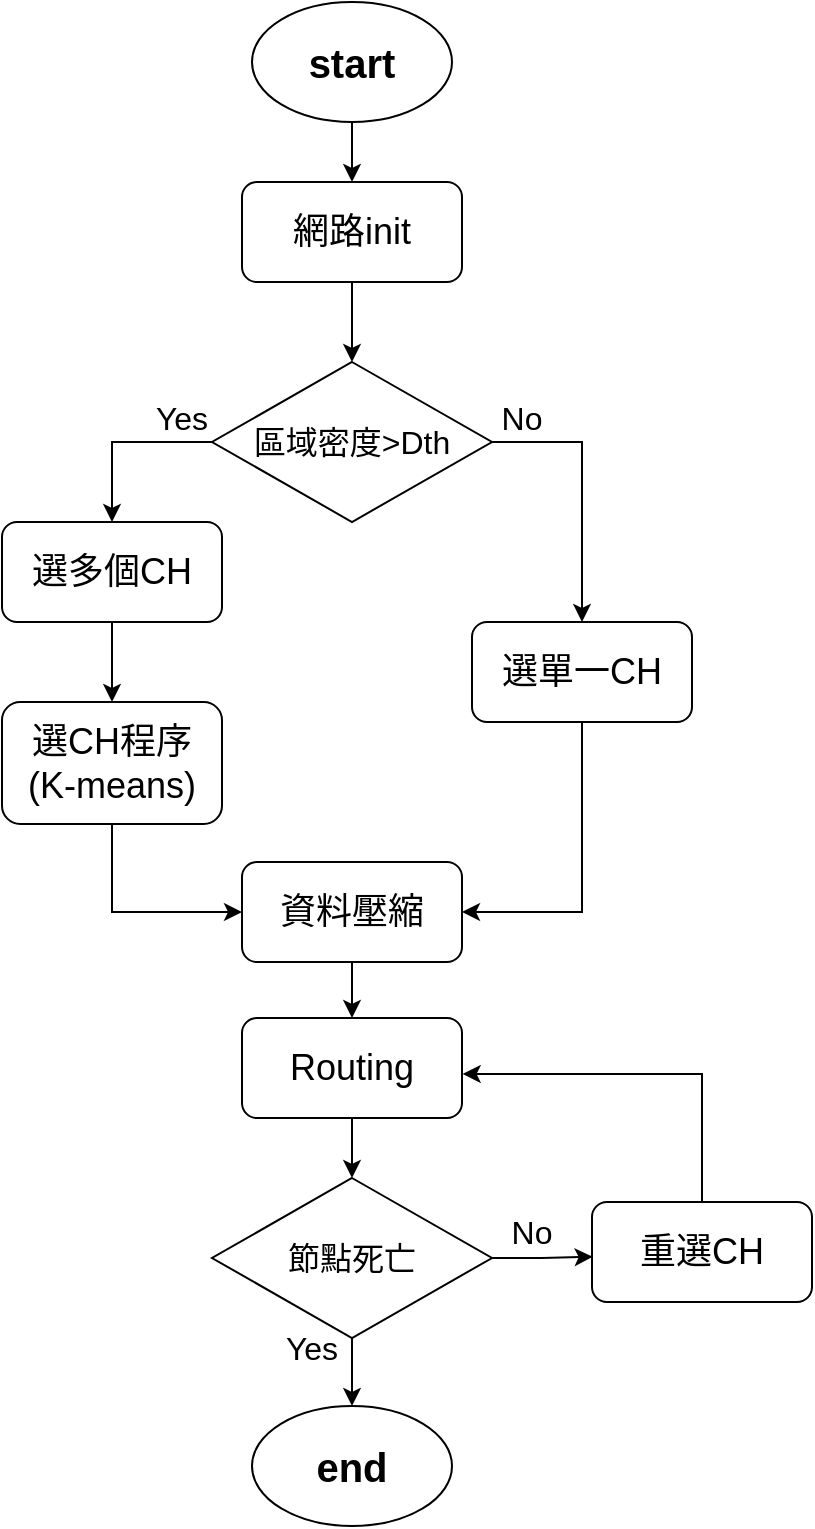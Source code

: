 <mxfile version="24.2.0" type="device">
  <diagram name="第 1 页" id="KvUgNX5CR6hdLUqHSTG-">
    <mxGraphModel dx="683" dy="355" grid="1" gridSize="10" guides="1" tooltips="1" connect="1" arrows="1" fold="1" page="1" pageScale="1" pageWidth="1169" pageHeight="827" math="0" shadow="0">
      <root>
        <mxCell id="0" />
        <mxCell id="1" parent="0" />
        <mxCell id="aKY2_UttIOgnXmsmqeeC-8" value="" style="edgeStyle=orthogonalEdgeStyle;rounded=0;orthogonalLoop=1;jettySize=auto;html=1;" parent="1" source="aKY2_UttIOgnXmsmqeeC-1" target="aKY2_UttIOgnXmsmqeeC-3" edge="1">
          <mxGeometry relative="1" as="geometry" />
        </mxCell>
        <mxCell id="aKY2_UttIOgnXmsmqeeC-1" value="start" style="ellipse;whiteSpace=wrap;html=1;fontSize=20;fontStyle=1" parent="1" vertex="1">
          <mxGeometry x="190" y="50" width="100" height="60" as="geometry" />
        </mxCell>
        <mxCell id="aKY2_UttIOgnXmsmqeeC-2" value="end" style="ellipse;whiteSpace=wrap;html=1;fontSize=20;fontStyle=1" parent="1" vertex="1">
          <mxGeometry x="190" y="752" width="100" height="60" as="geometry" />
        </mxCell>
        <mxCell id="aKY2_UttIOgnXmsmqeeC-7" value="" style="edgeStyle=orthogonalEdgeStyle;rounded=0;orthogonalLoop=1;jettySize=auto;html=1;" parent="1" source="aKY2_UttIOgnXmsmqeeC-3" target="aKY2_UttIOgnXmsmqeeC-5" edge="1">
          <mxGeometry relative="1" as="geometry" />
        </mxCell>
        <mxCell id="aKY2_UttIOgnXmsmqeeC-3" value="網路init" style="rounded=1;whiteSpace=wrap;html=1;fontSize=18;" parent="1" vertex="1">
          <mxGeometry x="185" y="140" width="110" height="50" as="geometry" />
        </mxCell>
        <mxCell id="aKY2_UttIOgnXmsmqeeC-4" value="選單一CH" style="rounded=1;whiteSpace=wrap;html=1;fontSize=18;" parent="1" vertex="1">
          <mxGeometry x="300" y="360" width="110" height="50" as="geometry" />
        </mxCell>
        <mxCell id="aKY2_UttIOgnXmsmqeeC-5" value="區域密度&amp;gt;Dth" style="rhombus;whiteSpace=wrap;html=1;fontSize=16;" parent="1" vertex="1">
          <mxGeometry x="170" y="230" width="140" height="80" as="geometry" />
        </mxCell>
        <mxCell id="7AeE8OtAzSq4yhBMUZy_-3" value="" style="edgeStyle=orthogonalEdgeStyle;rounded=0;orthogonalLoop=1;jettySize=auto;html=1;" edge="1" parent="1" source="aKY2_UttIOgnXmsmqeeC-9" target="7AeE8OtAzSq4yhBMUZy_-2">
          <mxGeometry relative="1" as="geometry" />
        </mxCell>
        <mxCell id="aKY2_UttIOgnXmsmqeeC-9" value="選多個CH" style="rounded=1;whiteSpace=wrap;html=1;fontSize=18;" parent="1" vertex="1">
          <mxGeometry x="65" y="310" width="110" height="50" as="geometry" />
        </mxCell>
        <mxCell id="aKY2_UttIOgnXmsmqeeC-10" value="" style="endArrow=classic;html=1;rounded=0;entryX=0.5;entryY=0;entryDx=0;entryDy=0;exitX=0;exitY=0.5;exitDx=0;exitDy=0;" parent="1" source="aKY2_UttIOgnXmsmqeeC-5" target="aKY2_UttIOgnXmsmqeeC-9" edge="1">
          <mxGeometry width="50" height="50" relative="1" as="geometry">
            <mxPoint x="670" y="420" as="sourcePoint" />
            <mxPoint x="720" y="370" as="targetPoint" />
            <Array as="points">
              <mxPoint x="120" y="270" />
            </Array>
          </mxGeometry>
        </mxCell>
        <mxCell id="7AeE8OtAzSq4yhBMUZy_-7" value="" style="edgeStyle=orthogonalEdgeStyle;rounded=0;orthogonalLoop=1;jettySize=auto;html=1;" edge="1" parent="1" source="aKY2_UttIOgnXmsmqeeC-11" target="7AeE8OtAzSq4yhBMUZy_-5">
          <mxGeometry relative="1" as="geometry" />
        </mxCell>
        <mxCell id="aKY2_UttIOgnXmsmqeeC-11" value="資料壓縮" style="rounded=1;whiteSpace=wrap;html=1;fontSize=18;" parent="1" vertex="1">
          <mxGeometry x="185" y="480" width="110" height="50" as="geometry" />
        </mxCell>
        <mxCell id="aKY2_UttIOgnXmsmqeeC-15" value="" style="edgeStyle=orthogonalEdgeStyle;rounded=0;orthogonalLoop=1;jettySize=auto;html=1;" parent="1" source="aKY2_UttIOgnXmsmqeeC-13" target="aKY2_UttIOgnXmsmqeeC-2" edge="1">
          <mxGeometry relative="1" as="geometry" />
        </mxCell>
        <mxCell id="aKY2_UttIOgnXmsmqeeC-17" value="" style="edgeStyle=orthogonalEdgeStyle;rounded=0;orthogonalLoop=1;jettySize=auto;html=1;entryX=0.003;entryY=0.547;entryDx=0;entryDy=0;entryPerimeter=0;" parent="1" source="aKY2_UttIOgnXmsmqeeC-13" target="7AeE8OtAzSq4yhBMUZy_-1" edge="1">
          <mxGeometry relative="1" as="geometry">
            <mxPoint x="360" y="612" as="targetPoint" />
          </mxGeometry>
        </mxCell>
        <mxCell id="aKY2_UttIOgnXmsmqeeC-13" value="節點死亡" style="rhombus;whiteSpace=wrap;html=1;fontSize=16;" parent="1" vertex="1">
          <mxGeometry x="170" y="638" width="140" height="80" as="geometry" />
        </mxCell>
        <mxCell id="aKY2_UttIOgnXmsmqeeC-18" value="No" style="text;html=1;align=center;verticalAlign=middle;whiteSpace=wrap;rounded=0;fontSize=16;" parent="1" vertex="1">
          <mxGeometry x="300" y="650" width="60" height="30" as="geometry" />
        </mxCell>
        <mxCell id="aKY2_UttIOgnXmsmqeeC-19" value="Yes" style="text;html=1;align=center;verticalAlign=middle;whiteSpace=wrap;rounded=0;fontSize=16;" parent="1" vertex="1">
          <mxGeometry x="190" y="708" width="60" height="30" as="geometry" />
        </mxCell>
        <mxCell id="aKY2_UttIOgnXmsmqeeC-20" value="Yes" style="text;html=1;align=center;verticalAlign=middle;whiteSpace=wrap;rounded=0;fontSize=16;" parent="1" vertex="1">
          <mxGeometry x="125" y="243" width="60" height="30" as="geometry" />
        </mxCell>
        <mxCell id="aKY2_UttIOgnXmsmqeeC-21" value="No" style="text;html=1;align=center;verticalAlign=middle;whiteSpace=wrap;rounded=0;fontSize=16;" parent="1" vertex="1">
          <mxGeometry x="295" y="243" width="60" height="30" as="geometry" />
        </mxCell>
        <mxCell id="aKY2_UttIOgnXmsmqeeC-40" value="" style="endArrow=classic;html=1;rounded=0;exitX=1;exitY=0.5;exitDx=0;exitDy=0;entryX=0.5;entryY=0;entryDx=0;entryDy=0;" parent="1" source="aKY2_UttIOgnXmsmqeeC-5" target="aKY2_UttIOgnXmsmqeeC-4" edge="1">
          <mxGeometry width="50" height="50" relative="1" as="geometry">
            <mxPoint x="490" y="490" as="sourcePoint" />
            <mxPoint x="540" y="440" as="targetPoint" />
            <Array as="points">
              <mxPoint x="355" y="270" />
            </Array>
          </mxGeometry>
        </mxCell>
        <mxCell id="aKY2_UttIOgnXmsmqeeC-48" value="" style="endArrow=classic;html=1;rounded=0;exitX=0.5;exitY=1;exitDx=0;exitDy=0;entryX=1;entryY=0.5;entryDx=0;entryDy=0;" parent="1" source="aKY2_UttIOgnXmsmqeeC-4" edge="1" target="aKY2_UttIOgnXmsmqeeC-11">
          <mxGeometry width="50" height="50" relative="1" as="geometry">
            <mxPoint x="355" y="360" as="sourcePoint" />
            <mxPoint x="295" y="495" as="targetPoint" />
            <Array as="points">
              <mxPoint x="355" y="505" />
            </Array>
          </mxGeometry>
        </mxCell>
        <mxCell id="aKY2_UttIOgnXmsmqeeC-52" value="" style="endArrow=classic;html=1;rounded=0;exitX=0.5;exitY=0;exitDx=0;exitDy=0;entryX=1.003;entryY=0.56;entryDx=0;entryDy=0;entryPerimeter=0;" parent="1" edge="1" target="7AeE8OtAzSq4yhBMUZy_-5" source="7AeE8OtAzSq4yhBMUZy_-1">
          <mxGeometry width="50" height="50" relative="1" as="geometry">
            <mxPoint x="380" y="512" as="sourcePoint" />
            <mxPoint x="295" y="511.5" as="targetPoint" />
            <Array as="points">
              <mxPoint x="415" y="586" />
            </Array>
          </mxGeometry>
        </mxCell>
        <mxCell id="7AeE8OtAzSq4yhBMUZy_-1" value="重選CH" style="rounded=1;whiteSpace=wrap;html=1;fontSize=18;" vertex="1" parent="1">
          <mxGeometry x="360" y="650" width="110" height="50" as="geometry" />
        </mxCell>
        <mxCell id="7AeE8OtAzSq4yhBMUZy_-2" value="選CH程序&lt;div&gt;(K-means)&lt;/div&gt;" style="rounded=1;whiteSpace=wrap;html=1;fontSize=18;" vertex="1" parent="1">
          <mxGeometry x="65" y="400" width="110" height="61" as="geometry" />
        </mxCell>
        <mxCell id="7AeE8OtAzSq4yhBMUZy_-4" value="" style="endArrow=classic;html=1;rounded=0;exitX=0.5;exitY=1;exitDx=0;exitDy=0;entryX=0;entryY=0.5;entryDx=0;entryDy=0;" edge="1" parent="1" source="7AeE8OtAzSq4yhBMUZy_-2" target="aKY2_UttIOgnXmsmqeeC-11">
          <mxGeometry width="50" height="50" relative="1" as="geometry">
            <mxPoint x="230" y="430" as="sourcePoint" />
            <mxPoint x="280" y="380" as="targetPoint" />
            <Array as="points">
              <mxPoint x="120" y="505" />
            </Array>
          </mxGeometry>
        </mxCell>
        <mxCell id="7AeE8OtAzSq4yhBMUZy_-6" value="" style="edgeStyle=orthogonalEdgeStyle;rounded=0;orthogonalLoop=1;jettySize=auto;html=1;entryX=0.5;entryY=0;entryDx=0;entryDy=0;" edge="1" parent="1" source="7AeE8OtAzSq4yhBMUZy_-5" target="aKY2_UttIOgnXmsmqeeC-13">
          <mxGeometry relative="1" as="geometry" />
        </mxCell>
        <mxCell id="7AeE8OtAzSq4yhBMUZy_-5" value="Routing" style="rounded=1;whiteSpace=wrap;html=1;fontSize=18;" vertex="1" parent="1">
          <mxGeometry x="185" y="558" width="110" height="50" as="geometry" />
        </mxCell>
      </root>
    </mxGraphModel>
  </diagram>
</mxfile>
